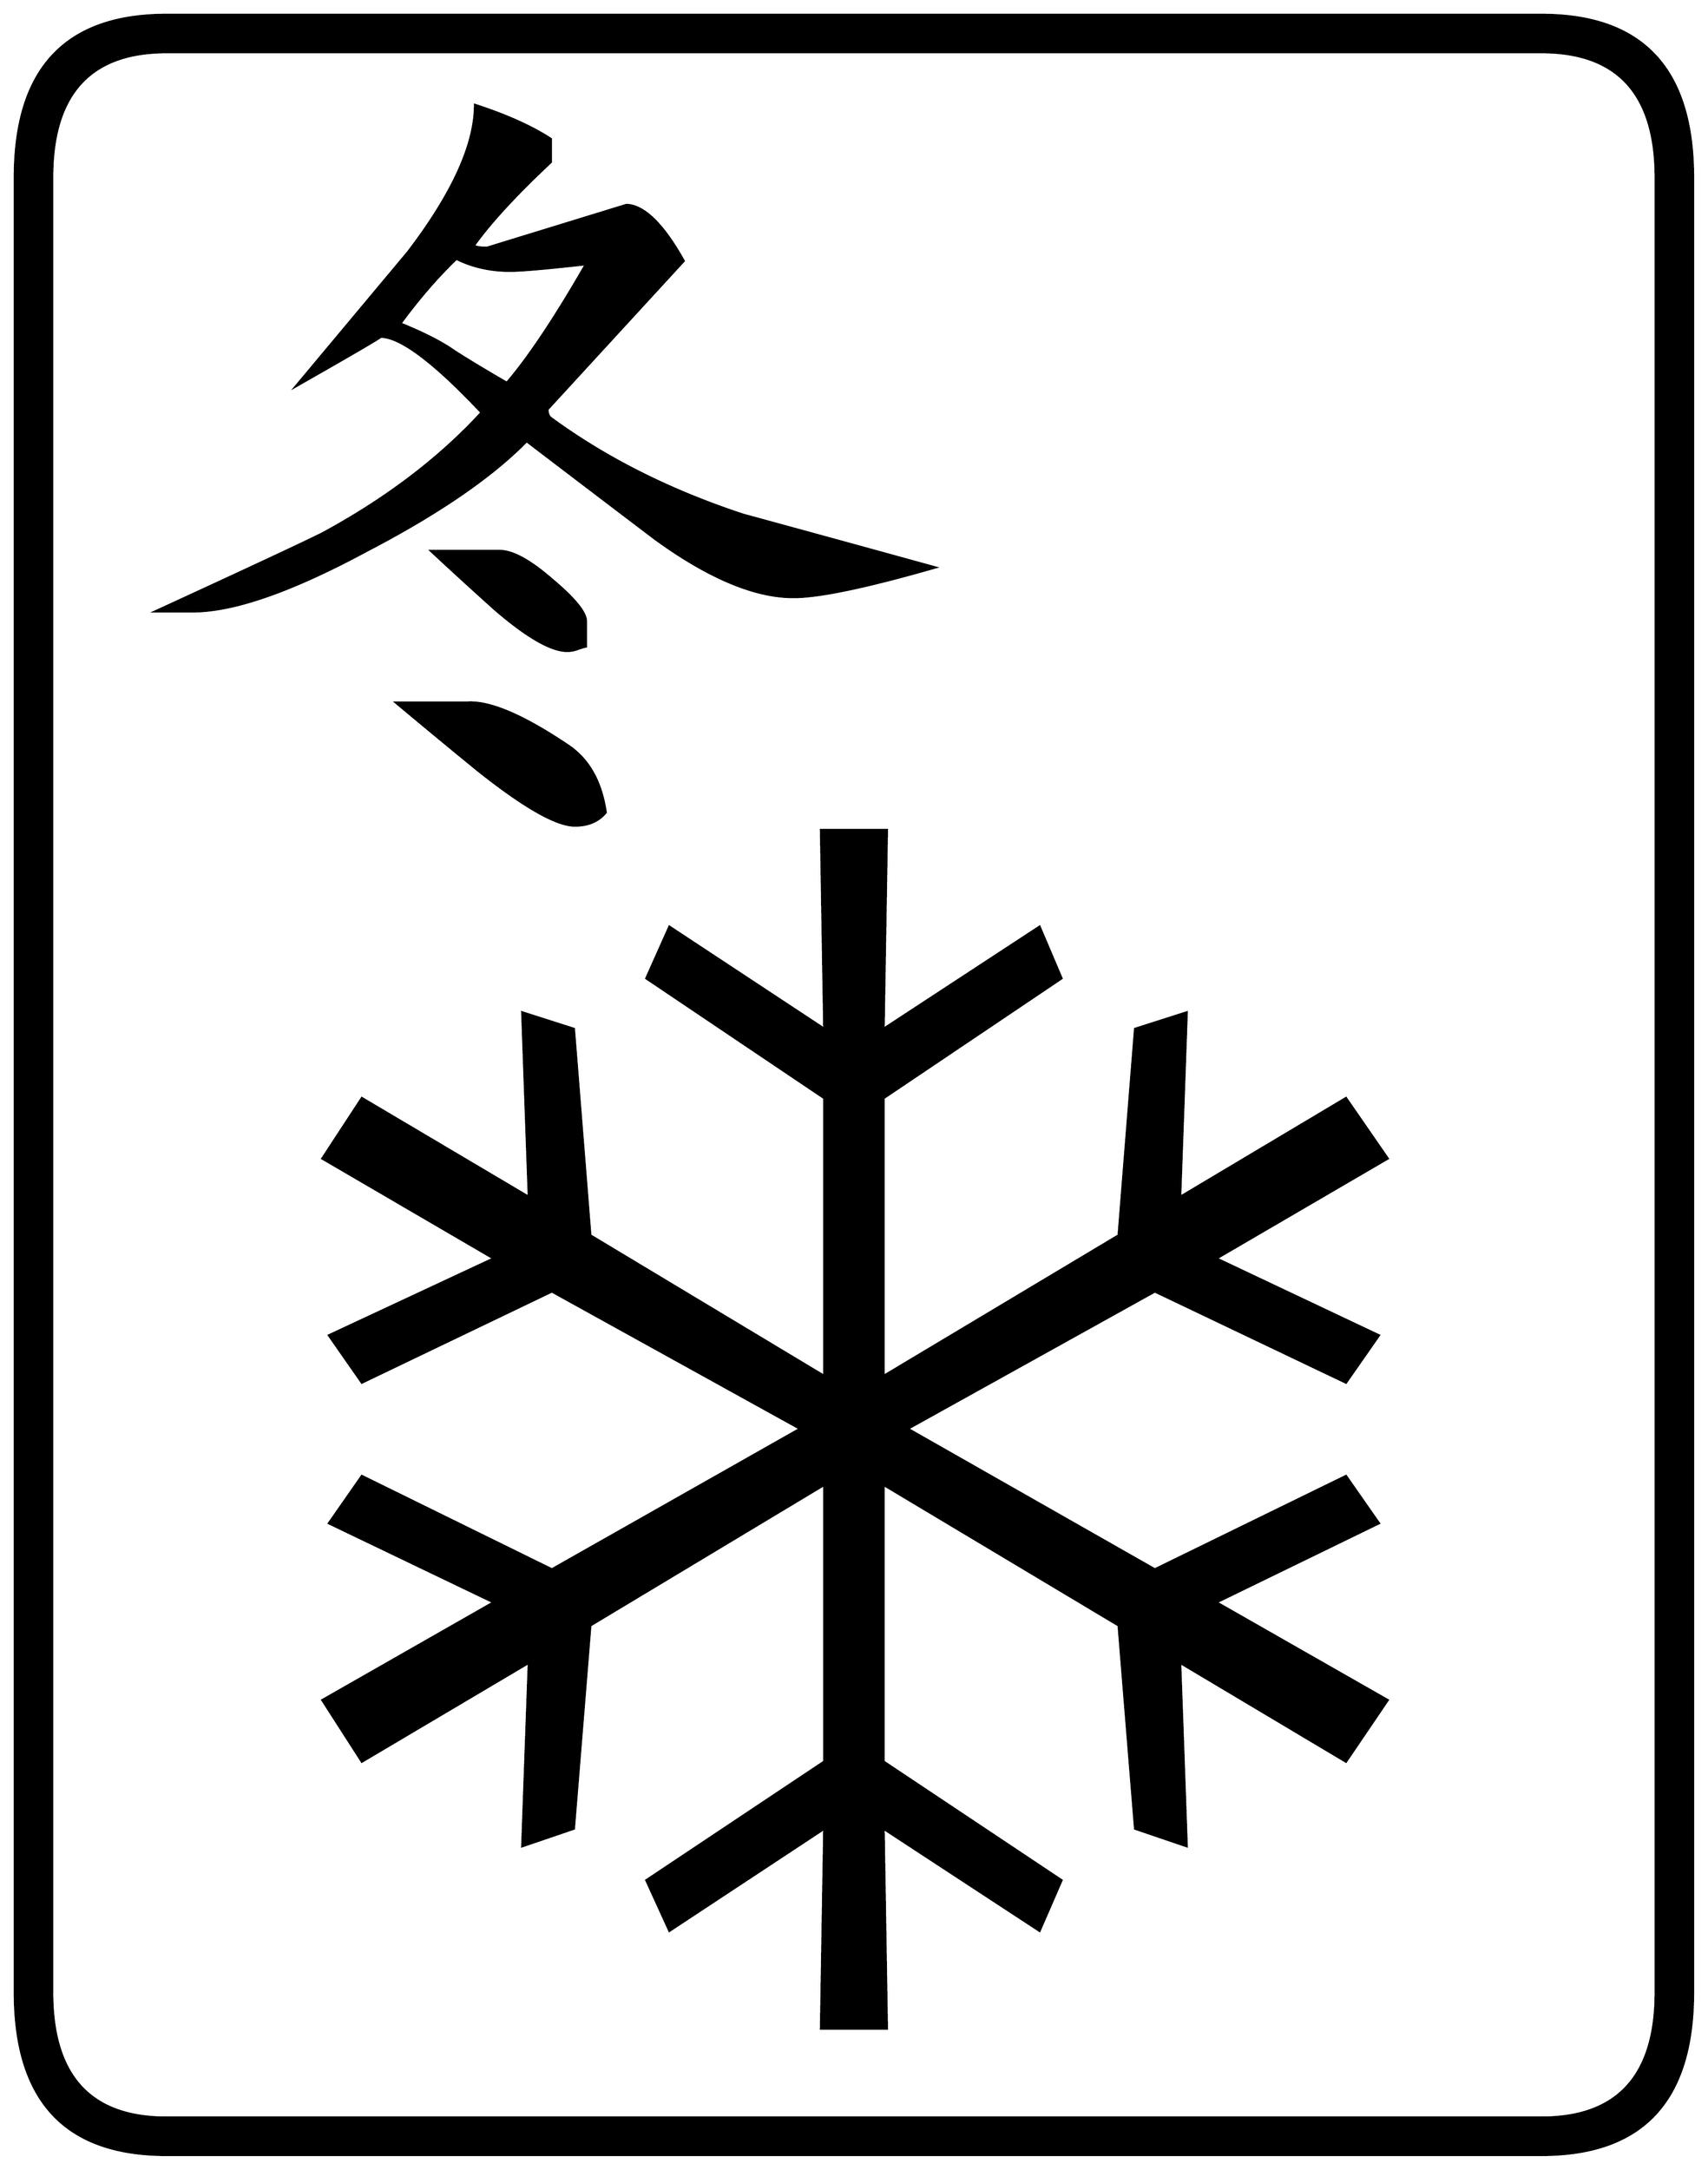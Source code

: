 


\begin{tikzpicture}[y=0.80pt, x=0.80pt, yscale=-1.0, xscale=1.0, inner sep=0pt, outer sep=0pt]
\begin{scope}[shift={(100.0,1706.0)},nonzero rule]
  \path[draw=.,fill=.,line width=1.600pt] (1578.0,244.0) .. controls
    (1578.0,342.667) and (1532.0,392.0) .. (1440.0,392.0) --
    (188.0,392.0) .. controls (96.0,392.0) and (50.0,342.667) ..
    (50.0,244.0) -- (50.0,-1408.0) .. controls (50.0,-1506.667)
    and (96.0,-1556.0) .. (188.0,-1556.0) -- (1440.0,-1556.0) ..
    controls (1532.0,-1556.0) and (1578.0,-1506.667) ..
    (1578.0,-1408.0) -- (1578.0,244.0) -- cycle(1544.0,244.0) --
    (1544.0,-1408.0) .. controls (1544.0,-1484.0) and
    (1509.333,-1522.0) .. (1440.0,-1522.0) -- (188.0,-1522.0) ..
    controls (118.667,-1522.0) and (84.0,-1484.0) ..
    (84.0,-1408.0) -- (84.0,244.0) .. controls (84.0,320.0) and
    (118.667,358.0) .. (188.0,358.0) -- (1440.0,358.0) .. controls
    (1509.333,358.0) and (1544.0,320.0) .. (1544.0,244.0) --
    cycle(888.0,-1053.0) .. controls (825.333,-1035.0) and
    (782.333,-1026.0) .. (759.0,-1026.0) .. controls
    (723.667,-1026.0) and (681.667,-1043.667) .. (633.0,-1079.0) ..
    controls (594.333,-1108.333) and (555.333,-1138.0) ..
    (516.0,-1168.0) .. controls (484.0,-1135.333) and
    (435.333,-1102.0) .. (370.0,-1068.0) .. controls
    (300.667,-1030.667) and (247.333,-1012.333) .. (210.0,-1013.0) --
    (178.0,-1013.0) .. controls (269.333,-1055.0) and
    (320.667,-1079.0) .. (332.0,-1085.0) .. controls
    (389.333,-1116.333) and (437.0,-1152.667) .. (475.0,-1194.0) ..
    controls (431.667,-1240.0) and (401.0,-1263.0) ..
    (383.0,-1263.0) .. controls (384.333,-1263.0) and
    (358.667,-1248.0) .. (306.0,-1218.0) .. controls
    (340.0,-1258.667) and (374.0,-1299.333) .. (408.0,-1340.0) ..
    controls (448.667,-1393.333) and (469.0,-1438.0) ..
    (469.0,-1474.0) .. controls (497.667,-1464.667) and
    (520.667,-1454.333) .. (538.0,-1443.0) -- (538.0,-1422.0) ..
    controls (506.0,-1392.0) and (482.667,-1366.667) ..
    (468.0,-1346.0) .. controls (469.333,-1344.667) and
    (473.333,-1344.0) .. (480.0,-1344.0) -- (607.0,-1383.0) ..
    controls (623.0,-1382.333) and (640.333,-1365.333) ..
    (659.0,-1332.0) -- (535.0,-1197.0) .. controls
    (535.0,-1193.0) and (536.0,-1190.333) .. (538.0,-1189.0) ..
    controls (588.0,-1152.333) and (646.333,-1123.0) ..
    (713.0,-1101.0) .. controls (771.667,-1085.0) and
    (830.0,-1069.0) .. (888.0,-1053.0) -- cycle(570.0,-981.0) ..
    controls (569.333,-981.0) and (567.0,-980.333) .. (563.0,-979.0)
    .. controls (559.667,-977.667) and (556.333,-977.0) ..
    (553.0,-977.0) .. controls (538.333,-977.0) and (516.333,-989.667)
    .. (487.0,-1015.0) .. controls (467.667,-1032.333) and
    (448.333,-1050.0) .. (429.0,-1068.0) -- (490.0,-1068.0) ..
    controls (502.0,-1068.667) and (518.333,-1060.0) ..
    (539.0,-1042.0) .. controls (559.667,-1024.667) and
    (570.0,-1012.0) .. (570.0,-1004.0) -- (570.0,-981.0) --
    cycle(588.0,-830.0) .. controls (581.333,-822.0) and
    (572.0,-818.0) .. (560.0,-818.0) .. controls (543.333,-818.0)
    and (514.0,-834.667) .. (472.0,-868.0) .. controls
    (446.667,-888.667) and (421.667,-909.333) .. (397.0,-930.0) --
    (462.0,-930.0) .. controls (482.667,-931.333) and (513.667,-918.0)
    .. (555.0,-890.0) .. controls (573.0,-877.333) and
    (584.0,-857.333) .. (588.0,-830.0) -- cycle(1300.0,-22.0) --
    (1262.0,34.0) -- (1111.0,-56.0) -- (1117.0,111.0) --
    (1070.0,95.0) -- (1055.0,-90.0) -- (841.0,-218.0) --
    (841.0,34.0) -- (1003.0,142.0) -- (983.0,188.0) --
    (841.0,95.0) -- (844.0,277.0) -- (784.0,277.0) --
    (787.0,95.0) -- (646.0,188.0) -- (625.0,142.0) --
    (787.0,34.0) -- (787.0,-218.0) -- (574.0,-90.0) --
    (559.0,95.0) -- (512.0,111.0) -- (518.0,-56.0) --
    (366.0,34.0) -- (330.0,-22.0) -- (486.0,-111.0) --
    (336.0,-183.0) -- (366.0,-226.0) -- (539.0,-141.0) --
    (765.0,-269.0) -- (539.0,-394.0) -- (366.0,-311.0) --
    (336.0,-354.0) -- (486.0,-424.0) -- (330.0,-515.0) --
    (366.0,-570.0) -- (518.0,-480.0) -- (512.0,-648.0) --
    (559.0,-633.0) -- (574.0,-445.0) -- (787.0,-317.0) --
    (787.0,-570.0) -- (625.0,-679.0) -- (646.0,-726.0) --
    (787.0,-633.0) -- (784.0,-814.0) -- (844.0,-814.0) --
    (841.0,-633.0) -- (983.0,-726.0) -- (1003.0,-679.0) --
    (841.0,-570.0) -- (841.0,-317.0) -- (1055.0,-445.0) --
    (1070.0,-633.0) -- (1117.0,-648.0) -- (1111.0,-480.0) --
    (1262.0,-570.0) -- (1300.0,-515.0) -- (1144.0,-424.0) --
    (1292.0,-354.0) -- (1262.0,-311.0) -- (1088.0,-394.0) --
    (863.0,-269.0) -- (1088.0,-141.0) -- (1262.0,-226.0) --
    (1292.0,-183.0) -- (1144.0,-111.0) -- (1300.0,-22.0) --
    cycle(570.0,-1329.0) .. controls (534.0,-1325.0) and
    (511.0,-1323.0) .. (501.0,-1323.0) .. controls
    (483.0,-1323.0) and (466.667,-1326.667) .. (452.0,-1334.0) ..
    controls (434.667,-1317.333) and (417.667,-1297.667) ..
    (401.0,-1275.0) .. controls (422.333,-1266.333) and
    (438.667,-1258.0) .. (450.0,-1250.0) .. controls
    (461.333,-1242.667) and (477.333,-1233.0) .. (498.0,-1221.0) ..
    controls (518.0,-1244.333) and (542.0,-1280.333) ..
    (570.0,-1329.0) -- cycle;
\end{scope}

\end{tikzpicture}

